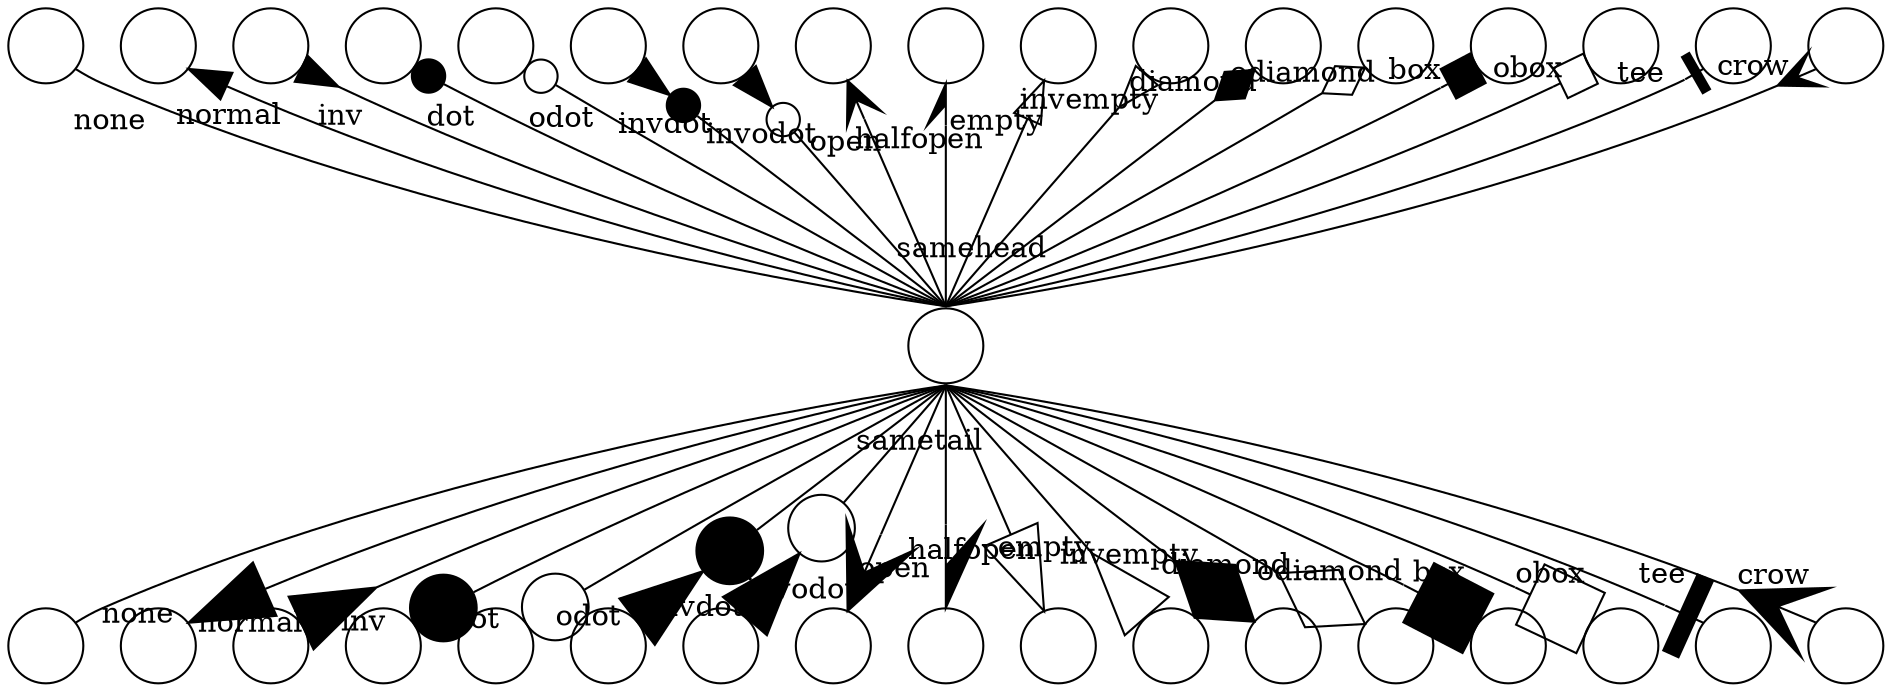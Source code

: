 digraph G {
  // leave some space for the head/taillabels
  graph [ranksep=1.5 splines=true overlap=false]

  // to avoid confusion, remember this:
  // it's spelt tail/head, but it's read start/end

  // emphasize theatrically
  edge [arrowsize=2]
  // put head/tail labels farther from the node
  edge [labeldistance=3]

  // not interested in node labels
  node [shape=circle width=0.5 label=""]

  {
    edge [dir=back samehead=ahead]
    a->Z [arrowtail=none taillabel=none]
    b->Z [arrowtail=normal taillabel=normal]
    c->Z [arrowtail=inv taillabel=inv]
    d->Z [arrowtail=dot taillabel=dot]
    e->Z [arrowtail=odot taillabel=odot]
    f->Z [arrowtail=invdot taillabel=invdot]
    g->Z [arrowtail=invodot taillabel=invodot]
    h->Z [arrowtail=open taillabel=open]
    i->Z [arrowtail=halfopen taillabel=halfopen arrowhead=inv headlabel=samehead]
    j->Z [arrowtail=empty taillabel=empty]
    k->Z [arrowtail=invempty taillabel=invempty]
    l->Z [arrowtail=diamond taillabel=diamond]
    m->Z [arrowtail=odiamond taillabel=odiamond]
    n->Z [arrowtail=box taillabel=box]
    o->Z [arrowtail=obox taillabel=obox]
    p->Z [arrowtail=tee taillabel=tee]
    q->Z [arrowtail=crow taillabel=crow]
  }
  {
    edge [dir=forward arrowsize=4 sametail=atail]
    Z->A [arrowhead=none headlabel=none]
    Z->B [arrowhead=normal headlabel=normal]
    Z->C [arrowhead=inv headlabel=inv]
    Z->D [arrowhead=dot headlabel=dot]
    Z->E [arrowhead=odot headlabel=odot]
    Z->F [arrowhead=invdot headlabel=invdot]
    Z->G [arrowhead=invodot headlabel=invodot]
    Z->H [arrowhead=open headlabel=open]
    Z->I [arrowhead=halfopen headlabel=halfopen arrowtail=inv taillabel=sametail]
    Z->J [arrowhead=empty headlabel=empty]
    Z->K [arrowhead=invempty headlabel=invempty]
    Z->L [arrowhead=diamond headlabel=diamond]
    Z->M [arrowhead=odiamond headlabel=odiamond]
    Z->N [arrowhead=box headlabel=box]
    Z->O [arrowhead=obox headlabel=obox]
    Z->P [arrowhead=tee headlabel=tee]
    Z->Q [arrowhead=crow headlabel=crow]
  }
}
